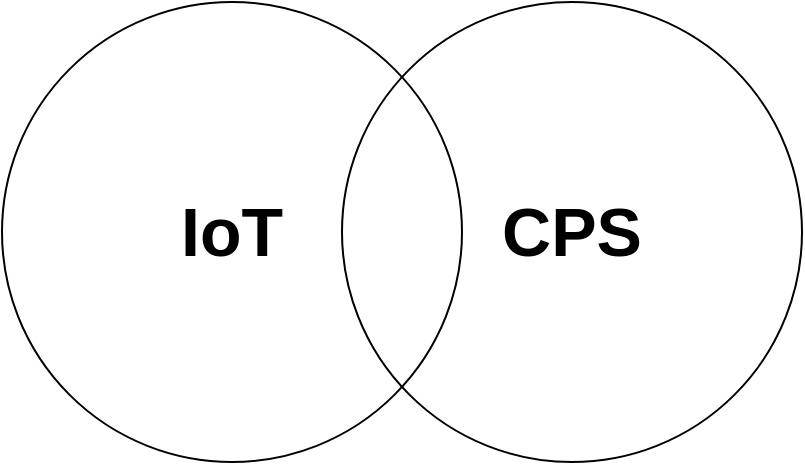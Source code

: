 <mxfile version="20.4.0" type="github">
  <diagram id="r8aYoyEcgSSI4uFeYt9M" name="Page-1">
    <mxGraphModel dx="1038" dy="621" grid="1" gridSize="10" guides="1" tooltips="1" connect="1" arrows="1" fold="1" page="1" pageScale="1" pageWidth="1700" pageHeight="1100" math="0" shadow="0">
      <root>
        <mxCell id="0" />
        <mxCell id="1" parent="0" />
        <mxCell id="0bUFk3Mi2gQXNVv01LSc-3" value="&lt;b&gt;&lt;font style=&quot;font-size: 34px;&quot;&gt;IoT&lt;/font&gt;&lt;/b&gt;" style="ellipse;whiteSpace=wrap;html=1;aspect=fixed;fillColor=none;align=center;" vertex="1" parent="1">
          <mxGeometry x="210" y="170" width="230" height="230" as="geometry" />
        </mxCell>
        <mxCell id="0bUFk3Mi2gQXNVv01LSc-6" value="&lt;b&gt;&lt;font style=&quot;font-size: 34px;&quot;&gt;CPS&lt;/font&gt;&lt;/b&gt;" style="ellipse;whiteSpace=wrap;html=1;aspect=fixed;fillColor=none;align=center;" vertex="1" parent="1">
          <mxGeometry x="380" y="170" width="230" height="230" as="geometry" />
        </mxCell>
      </root>
    </mxGraphModel>
  </diagram>
</mxfile>
